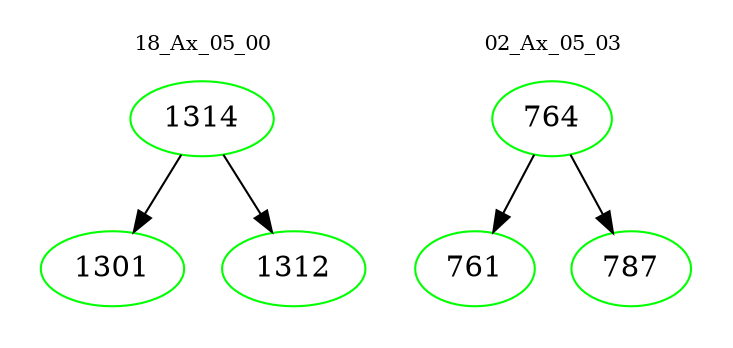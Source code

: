 digraph{
subgraph cluster_0 {
color = white
label = "18_Ax_05_00";
fontsize=10;
T0_1314 [label="1314", color="green"]
T0_1314 -> T0_1301 [color="black"]
T0_1301 [label="1301", color="green"]
T0_1314 -> T0_1312 [color="black"]
T0_1312 [label="1312", color="green"]
}
subgraph cluster_1 {
color = white
label = "02_Ax_05_03";
fontsize=10;
T1_764 [label="764", color="green"]
T1_764 -> T1_761 [color="black"]
T1_761 [label="761", color="green"]
T1_764 -> T1_787 [color="black"]
T1_787 [label="787", color="green"]
}
}
